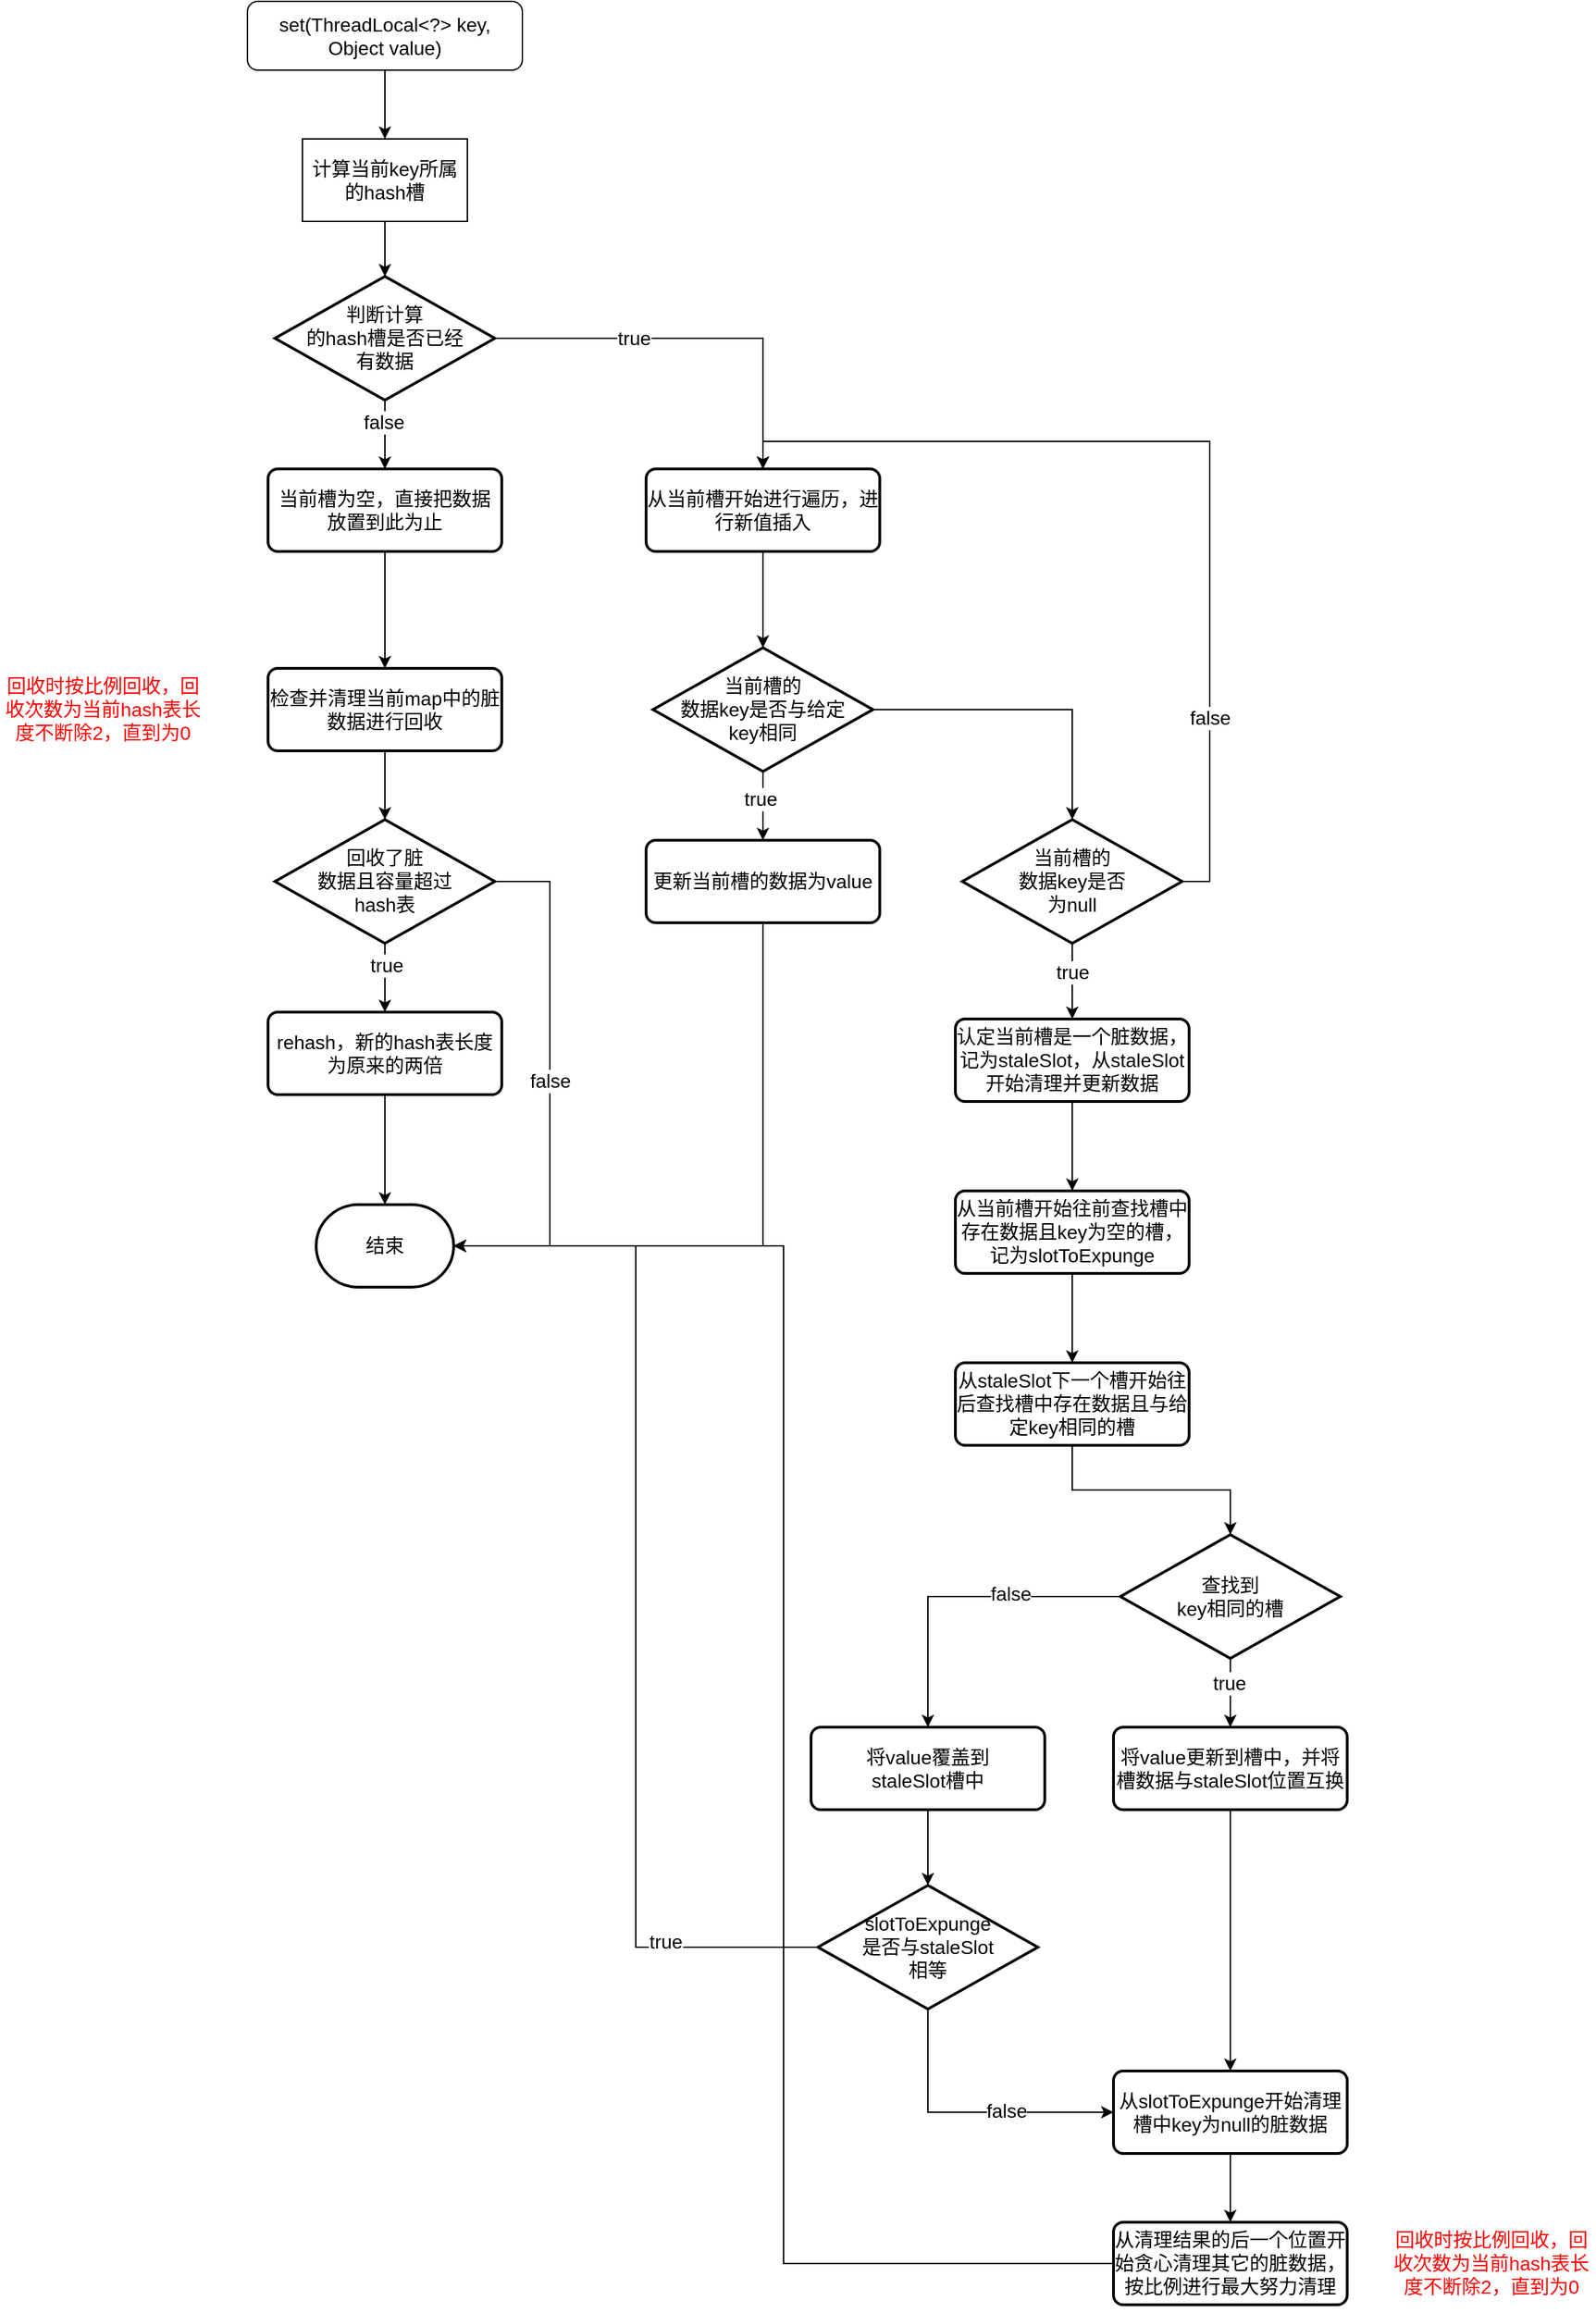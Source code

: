<mxfile version="17.4.6" type="github"><diagram id="jIPdhKrTtdvJqDzYA_ee" name="第 1 页"><mxGraphModel dx="2066" dy="1872" grid="1" gridSize="10" guides="1" tooltips="1" connect="1" arrows="1" fold="1" page="0" pageScale="1" pageWidth="827" pageHeight="1169" background="none" math="0" shadow="0"><root><mxCell id="0"/><mxCell id="1" parent="0"/><mxCell id="yfrmDNLn57NjgFo7-sTZ-3" style="edgeStyle=orthogonalEdgeStyle;rounded=0;orthogonalLoop=1;jettySize=auto;html=1;exitX=0.5;exitY=1;exitDx=0;exitDy=0;fontSize=14;" parent="1" source="yfrmDNLn57NjgFo7-sTZ-1" target="yfrmDNLn57NjgFo7-sTZ-2" edge="1"><mxGeometry relative="1" as="geometry"/></mxCell><mxCell id="yfrmDNLn57NjgFo7-sTZ-1" value="set(ThreadLocal&amp;lt;?&amp;gt; key, Object value)" style="rounded=1;whiteSpace=wrap;html=1;fontSize=14;" parent="1" vertex="1"><mxGeometry x="530" y="-410" width="200" height="50" as="geometry"/></mxCell><mxCell id="yfrmDNLn57NjgFo7-sTZ-5" style="edgeStyle=orthogonalEdgeStyle;rounded=0;orthogonalLoop=1;jettySize=auto;html=1;exitX=0.5;exitY=1;exitDx=0;exitDy=0;entryX=0.5;entryY=0;entryDx=0;entryDy=0;entryPerimeter=0;fontSize=14;" parent="1" source="yfrmDNLn57NjgFo7-sTZ-2" target="yfrmDNLn57NjgFo7-sTZ-4" edge="1"><mxGeometry relative="1" as="geometry"/></mxCell><mxCell id="yfrmDNLn57NjgFo7-sTZ-2" value="计算当前key所属的hash槽" style="rounded=0;whiteSpace=wrap;html=1;fontSize=14;" parent="1" vertex="1"><mxGeometry x="570" y="-310" width="120" height="60" as="geometry"/></mxCell><mxCell id="yfrmDNLn57NjgFo7-sTZ-7" style="edgeStyle=orthogonalEdgeStyle;rounded=0;orthogonalLoop=1;jettySize=auto;html=1;exitX=0.5;exitY=1;exitDx=0;exitDy=0;exitPerimeter=0;entryX=0.5;entryY=0;entryDx=0;entryDy=0;fontSize=14;" parent="1" source="yfrmDNLn57NjgFo7-sTZ-4" target="yfrmDNLn57NjgFo7-sTZ-6" edge="1"><mxGeometry relative="1" as="geometry"/></mxCell><mxCell id="yfrmDNLn57NjgFo7-sTZ-22" value="false" style="edgeLabel;html=1;align=center;verticalAlign=middle;resizable=0;points=[];fontSize=14;" parent="yfrmDNLn57NjgFo7-sTZ-7" vertex="1" connectable="0"><mxGeometry x="-0.352" y="-1" relative="1" as="geometry"><mxPoint as="offset"/></mxGeometry></mxCell><mxCell id="yfrmDNLn57NjgFo7-sTZ-25" style="edgeStyle=orthogonalEdgeStyle;rounded=0;orthogonalLoop=1;jettySize=auto;html=1;exitX=1;exitY=0.5;exitDx=0;exitDy=0;exitPerimeter=0;entryX=0.5;entryY=0;entryDx=0;entryDy=0;fontSize=14;" parent="1" source="yfrmDNLn57NjgFo7-sTZ-4" target="yfrmDNLn57NjgFo7-sTZ-23" edge="1"><mxGeometry relative="1" as="geometry"/></mxCell><mxCell id="yfrmDNLn57NjgFo7-sTZ-30" value="true" style="edgeLabel;html=1;align=center;verticalAlign=middle;resizable=0;points=[];fontSize=14;" parent="yfrmDNLn57NjgFo7-sTZ-25" vertex="1" connectable="0"><mxGeometry x="-0.308" relative="1" as="geometry"><mxPoint as="offset"/></mxGeometry></mxCell><mxCell id="yfrmDNLn57NjgFo7-sTZ-4" value="判断计算&lt;br&gt;的hash槽是否已经&lt;br&gt;有数据" style="strokeWidth=2;html=1;shape=mxgraph.flowchart.decision;whiteSpace=wrap;fontSize=14;" parent="1" vertex="1"><mxGeometry x="550" y="-210" width="160" height="90" as="geometry"/></mxCell><mxCell id="yfrmDNLn57NjgFo7-sTZ-9" style="edgeStyle=orthogonalEdgeStyle;rounded=0;orthogonalLoop=1;jettySize=auto;html=1;exitX=0.5;exitY=1;exitDx=0;exitDy=0;entryX=0.5;entryY=0;entryDx=0;entryDy=0;fontSize=14;" parent="1" source="yfrmDNLn57NjgFo7-sTZ-6" target="yfrmDNLn57NjgFo7-sTZ-8" edge="1"><mxGeometry relative="1" as="geometry"/></mxCell><mxCell id="yfrmDNLn57NjgFo7-sTZ-6" value="当前槽为空，直接把数据&lt;br&gt;放置到此为止" style="rounded=1;whiteSpace=wrap;html=1;absoluteArcSize=1;arcSize=14;strokeWidth=2;fontSize=14;" parent="1" vertex="1"><mxGeometry x="545" y="-70" width="170" height="60" as="geometry"/></mxCell><mxCell id="yfrmDNLn57NjgFo7-sTZ-12" style="edgeStyle=orthogonalEdgeStyle;rounded=0;orthogonalLoop=1;jettySize=auto;html=1;exitX=0.5;exitY=1;exitDx=0;exitDy=0;fontSize=14;" parent="1" source="yfrmDNLn57NjgFo7-sTZ-8" target="yfrmDNLn57NjgFo7-sTZ-11" edge="1"><mxGeometry relative="1" as="geometry"/></mxCell><mxCell id="yfrmDNLn57NjgFo7-sTZ-8" value="检查并清理当前map中的脏数据进行回收" style="rounded=1;whiteSpace=wrap;html=1;absoluteArcSize=1;arcSize=14;strokeWidth=2;fontSize=14;" parent="1" vertex="1"><mxGeometry x="545" y="75" width="170" height="60" as="geometry"/></mxCell><mxCell id="yfrmDNLn57NjgFo7-sTZ-14" style="edgeStyle=orthogonalEdgeStyle;rounded=0;orthogonalLoop=1;jettySize=auto;html=1;exitX=0.5;exitY=1;exitDx=0;exitDy=0;exitPerimeter=0;entryX=0.5;entryY=0;entryDx=0;entryDy=0;fontSize=14;" parent="1" source="yfrmDNLn57NjgFo7-sTZ-11" target="yfrmDNLn57NjgFo7-sTZ-13" edge="1"><mxGeometry relative="1" as="geometry"/></mxCell><mxCell id="yfrmDNLn57NjgFo7-sTZ-21" value="true" style="edgeLabel;html=1;align=center;verticalAlign=middle;resizable=0;points=[];fontSize=14;" parent="yfrmDNLn57NjgFo7-sTZ-14" vertex="1" connectable="0"><mxGeometry x="-0.352" y="1" relative="1" as="geometry"><mxPoint as="offset"/></mxGeometry></mxCell><mxCell id="yfrmDNLn57NjgFo7-sTZ-17" style="edgeStyle=orthogonalEdgeStyle;rounded=0;orthogonalLoop=1;jettySize=auto;html=1;exitX=1;exitY=0.5;exitDx=0;exitDy=0;exitPerimeter=0;entryX=1;entryY=0.5;entryDx=0;entryDy=0;entryPerimeter=0;fontSize=14;" parent="1" source="yfrmDNLn57NjgFo7-sTZ-11" target="yfrmDNLn57NjgFo7-sTZ-15" edge="1"><mxGeometry relative="1" as="geometry"><Array as="points"><mxPoint x="750" y="230"/><mxPoint x="750" y="495"/></Array></mxGeometry></mxCell><mxCell id="yfrmDNLn57NjgFo7-sTZ-19" value="false" style="edgeLabel;html=1;align=center;verticalAlign=middle;resizable=0;points=[];fontSize=14;" parent="yfrmDNLn57NjgFo7-sTZ-17" vertex="1" connectable="0"><mxGeometry x="-0.017" relative="1" as="geometry"><mxPoint as="offset"/></mxGeometry></mxCell><mxCell id="yfrmDNLn57NjgFo7-sTZ-11" value="回收了脏&lt;br&gt;数据且容量超过&lt;br&gt;hash表" style="strokeWidth=2;html=1;shape=mxgraph.flowchart.decision;whiteSpace=wrap;fontSize=14;" parent="1" vertex="1"><mxGeometry x="550" y="185" width="160" height="90" as="geometry"/></mxCell><mxCell id="yfrmDNLn57NjgFo7-sTZ-16" style="edgeStyle=orthogonalEdgeStyle;rounded=0;orthogonalLoop=1;jettySize=auto;html=1;exitX=0.5;exitY=1;exitDx=0;exitDy=0;fontSize=14;" parent="1" source="yfrmDNLn57NjgFo7-sTZ-13" target="yfrmDNLn57NjgFo7-sTZ-15" edge="1"><mxGeometry relative="1" as="geometry"/></mxCell><mxCell id="yfrmDNLn57NjgFo7-sTZ-13" value="rehash，新的hash表长度为原来的两倍" style="rounded=1;whiteSpace=wrap;html=1;absoluteArcSize=1;arcSize=14;strokeWidth=2;fontSize=14;" parent="1" vertex="1"><mxGeometry x="545" y="325" width="170" height="60" as="geometry"/></mxCell><mxCell id="yfrmDNLn57NjgFo7-sTZ-15" value="结束" style="strokeWidth=2;html=1;shape=mxgraph.flowchart.terminator;whiteSpace=wrap;fontSize=14;" parent="1" vertex="1"><mxGeometry x="580" y="465" width="100" height="60" as="geometry"/></mxCell><mxCell id="yfrmDNLn57NjgFo7-sTZ-26" style="edgeStyle=orthogonalEdgeStyle;rounded=0;orthogonalLoop=1;jettySize=auto;html=1;exitX=0.5;exitY=1;exitDx=0;exitDy=0;fontSize=14;" parent="1" source="yfrmDNLn57NjgFo7-sTZ-23" target="yfrmDNLn57NjgFo7-sTZ-24" edge="1"><mxGeometry relative="1" as="geometry"/></mxCell><mxCell id="yfrmDNLn57NjgFo7-sTZ-33" style="edgeStyle=orthogonalEdgeStyle;rounded=0;orthogonalLoop=1;jettySize=auto;html=1;entryX=0.5;entryY=0;entryDx=0;entryDy=0;entryPerimeter=0;fontSize=14;exitX=1;exitY=0.5;exitDx=0;exitDy=0;exitPerimeter=0;" parent="1" source="yfrmDNLn57NjgFo7-sTZ-24" target="yfrmDNLn57NjgFo7-sTZ-32" edge="1"><mxGeometry relative="1" as="geometry"><mxPoint x="980" y="235" as="sourcePoint"/></mxGeometry></mxCell><mxCell id="yfrmDNLn57NjgFo7-sTZ-23" value="从当前槽开始进行遍历，进行新值插入" style="rounded=1;whiteSpace=wrap;html=1;absoluteArcSize=1;arcSize=14;strokeWidth=2;fontSize=14;" parent="1" vertex="1"><mxGeometry x="820" y="-70" width="170" height="60" as="geometry"/></mxCell><mxCell id="yfrmDNLn57NjgFo7-sTZ-29" style="edgeStyle=orthogonalEdgeStyle;rounded=0;orthogonalLoop=1;jettySize=auto;html=1;exitX=0.5;exitY=1;exitDx=0;exitDy=0;exitPerimeter=0;fontSize=14;" parent="1" source="yfrmDNLn57NjgFo7-sTZ-24" target="yfrmDNLn57NjgFo7-sTZ-27" edge="1"><mxGeometry relative="1" as="geometry"/></mxCell><mxCell id="yfrmDNLn57NjgFo7-sTZ-31" value="true" style="edgeLabel;html=1;align=center;verticalAlign=middle;resizable=0;points=[];fontSize=14;" parent="yfrmDNLn57NjgFo7-sTZ-29" vertex="1" connectable="0"><mxGeometry x="-0.204" y="-2" relative="1" as="geometry"><mxPoint as="offset"/></mxGeometry></mxCell><mxCell id="yfrmDNLn57NjgFo7-sTZ-24" value="当前槽的&lt;br&gt;数据key是否与给定&lt;br&gt;key相同" style="strokeWidth=2;html=1;shape=mxgraph.flowchart.decision;whiteSpace=wrap;fontSize=14;" parent="1" vertex="1"><mxGeometry x="825" y="60" width="160" height="90" as="geometry"/></mxCell><mxCell id="yfrmDNLn57NjgFo7-sTZ-28" style="edgeStyle=orthogonalEdgeStyle;rounded=0;orthogonalLoop=1;jettySize=auto;html=1;exitX=0.5;exitY=1;exitDx=0;exitDy=0;entryX=1;entryY=0.5;entryDx=0;entryDy=0;entryPerimeter=0;fontSize=14;" parent="1" source="yfrmDNLn57NjgFo7-sTZ-27" target="yfrmDNLn57NjgFo7-sTZ-15" edge="1"><mxGeometry relative="1" as="geometry"/></mxCell><mxCell id="yfrmDNLn57NjgFo7-sTZ-27" value="更新当前槽的数据为value" style="rounded=1;whiteSpace=wrap;html=1;absoluteArcSize=1;arcSize=14;strokeWidth=2;fontSize=14;" parent="1" vertex="1"><mxGeometry x="820" y="200" width="170" height="60" as="geometry"/></mxCell><mxCell id="yfrmDNLn57NjgFo7-sTZ-34" style="edgeStyle=orthogonalEdgeStyle;rounded=0;orthogonalLoop=1;jettySize=auto;html=1;exitX=1;exitY=0.5;exitDx=0;exitDy=0;exitPerimeter=0;entryX=0.5;entryY=0;entryDx=0;entryDy=0;fontSize=14;" parent="1" source="yfrmDNLn57NjgFo7-sTZ-32" target="yfrmDNLn57NjgFo7-sTZ-23" edge="1"><mxGeometry relative="1" as="geometry"/></mxCell><mxCell id="yfrmDNLn57NjgFo7-sTZ-35" value="false" style="edgeLabel;html=1;align=center;verticalAlign=middle;resizable=0;points=[];fontSize=14;" parent="yfrmDNLn57NjgFo7-sTZ-34" vertex="1" connectable="0"><mxGeometry x="-0.592" relative="1" as="geometry"><mxPoint as="offset"/></mxGeometry></mxCell><mxCell id="yfrmDNLn57NjgFo7-sTZ-37" style="edgeStyle=orthogonalEdgeStyle;rounded=0;orthogonalLoop=1;jettySize=auto;html=1;exitX=0.5;exitY=1;exitDx=0;exitDy=0;exitPerimeter=0;entryX=0.5;entryY=0;entryDx=0;entryDy=0;fontSize=14;" parent="1" source="yfrmDNLn57NjgFo7-sTZ-32" target="yfrmDNLn57NjgFo7-sTZ-36" edge="1"><mxGeometry relative="1" as="geometry"/></mxCell><mxCell id="yfrmDNLn57NjgFo7-sTZ-38" value="true" style="edgeLabel;html=1;align=center;verticalAlign=middle;resizable=0;points=[];fontSize=14;" parent="yfrmDNLn57NjgFo7-sTZ-37" vertex="1" connectable="0"><mxGeometry x="-0.246" relative="1" as="geometry"><mxPoint as="offset"/></mxGeometry></mxCell><mxCell id="yfrmDNLn57NjgFo7-sTZ-32" value="当前槽的&lt;br&gt;数据key是否&lt;br&gt;为null" style="strokeWidth=2;html=1;shape=mxgraph.flowchart.decision;whiteSpace=wrap;fontSize=14;" parent="1" vertex="1"><mxGeometry x="1050" y="185" width="160" height="90" as="geometry"/></mxCell><mxCell id="yfrmDNLn57NjgFo7-sTZ-40" style="edgeStyle=orthogonalEdgeStyle;rounded=0;orthogonalLoop=1;jettySize=auto;html=1;exitX=0.5;exitY=1;exitDx=0;exitDy=0;entryX=0.5;entryY=0;entryDx=0;entryDy=0;fontSize=14;" parent="1" source="yfrmDNLn57NjgFo7-sTZ-36" target="yfrmDNLn57NjgFo7-sTZ-39" edge="1"><mxGeometry relative="1" as="geometry"/></mxCell><mxCell id="yfrmDNLn57NjgFo7-sTZ-36" value="认定当前槽是一个脏数据，记为staleSlot，从staleSlot开始清理并更新数据" style="rounded=1;whiteSpace=wrap;html=1;absoluteArcSize=1;arcSize=14;strokeWidth=2;fontSize=14;" parent="1" vertex="1"><mxGeometry x="1045" y="330" width="170" height="60" as="geometry"/></mxCell><mxCell id="yfrmDNLn57NjgFo7-sTZ-42" style="edgeStyle=orthogonalEdgeStyle;rounded=0;orthogonalLoop=1;jettySize=auto;html=1;exitX=0.5;exitY=1;exitDx=0;exitDy=0;fontSize=14;" parent="1" source="yfrmDNLn57NjgFo7-sTZ-39" target="yfrmDNLn57NjgFo7-sTZ-41" edge="1"><mxGeometry relative="1" as="geometry"/></mxCell><mxCell id="yfrmDNLn57NjgFo7-sTZ-39" value="从当前槽开始往前查找槽中存在数据且key为空的槽，记为slotToExpunge" style="rounded=1;whiteSpace=wrap;html=1;absoluteArcSize=1;arcSize=14;strokeWidth=2;fontSize=14;" parent="1" vertex="1"><mxGeometry x="1045" y="455" width="170" height="60" as="geometry"/></mxCell><mxCell id="yfrmDNLn57NjgFo7-sTZ-45" style="edgeStyle=orthogonalEdgeStyle;rounded=0;orthogonalLoop=1;jettySize=auto;html=1;exitX=0.5;exitY=1;exitDx=0;exitDy=0;entryX=0.5;entryY=0;entryDx=0;entryDy=0;entryPerimeter=0;fontSize=14;" parent="1" source="yfrmDNLn57NjgFo7-sTZ-41" target="yfrmDNLn57NjgFo7-sTZ-44" edge="1"><mxGeometry relative="1" as="geometry"/></mxCell><mxCell id="yfrmDNLn57NjgFo7-sTZ-41" value="从staleSlot下一个槽开始往后查找槽中存在数据且与给定key相同的槽" style="rounded=1;whiteSpace=wrap;html=1;absoluteArcSize=1;arcSize=14;strokeWidth=2;fontSize=14;" parent="1" vertex="1"><mxGeometry x="1045" y="580" width="170" height="60" as="geometry"/></mxCell><mxCell id="yfrmDNLn57NjgFo7-sTZ-47" style="edgeStyle=orthogonalEdgeStyle;rounded=0;orthogonalLoop=1;jettySize=auto;html=1;exitX=0.5;exitY=1;exitDx=0;exitDy=0;exitPerimeter=0;fontSize=14;" parent="1" source="yfrmDNLn57NjgFo7-sTZ-44" target="yfrmDNLn57NjgFo7-sTZ-46" edge="1"><mxGeometry relative="1" as="geometry"/></mxCell><mxCell id="yfrmDNLn57NjgFo7-sTZ-48" value="true" style="edgeLabel;html=1;align=center;verticalAlign=middle;resizable=0;points=[];fontSize=14;" parent="yfrmDNLn57NjgFo7-sTZ-47" vertex="1" connectable="0"><mxGeometry x="-0.288" y="-1" relative="1" as="geometry"><mxPoint as="offset"/></mxGeometry></mxCell><mxCell id="yfrmDNLn57NjgFo7-sTZ-56" style="edgeStyle=orthogonalEdgeStyle;rounded=0;orthogonalLoop=1;jettySize=auto;html=1;exitX=0;exitY=0.5;exitDx=0;exitDy=0;exitPerimeter=0;fontSize=14;" parent="1" source="yfrmDNLn57NjgFo7-sTZ-44" target="yfrmDNLn57NjgFo7-sTZ-54" edge="1"><mxGeometry relative="1" as="geometry"/></mxCell><mxCell id="yfrmDNLn57NjgFo7-sTZ-57" value="false" style="edgeLabel;html=1;align=center;verticalAlign=middle;resizable=0;points=[];fontSize=14;" parent="yfrmDNLn57NjgFo7-sTZ-56" vertex="1" connectable="0"><mxGeometry x="-0.316" y="-2" relative="1" as="geometry"><mxPoint as="offset"/></mxGeometry></mxCell><mxCell id="yfrmDNLn57NjgFo7-sTZ-44" value="查找到&lt;br&gt;key相同的槽" style="strokeWidth=2;html=1;shape=mxgraph.flowchart.decision;whiteSpace=wrap;fontSize=14;" parent="1" vertex="1"><mxGeometry x="1165" y="705" width="160" height="90" as="geometry"/></mxCell><mxCell id="yfrmDNLn57NjgFo7-sTZ-50" style="edgeStyle=orthogonalEdgeStyle;rounded=0;orthogonalLoop=1;jettySize=auto;html=1;exitX=0.5;exitY=1;exitDx=0;exitDy=0;fontSize=14;" parent="1" source="yfrmDNLn57NjgFo7-sTZ-46" target="yfrmDNLn57NjgFo7-sTZ-49" edge="1"><mxGeometry relative="1" as="geometry"/></mxCell><mxCell id="yfrmDNLn57NjgFo7-sTZ-46" value="将value更新到槽中，并将槽数据与staleSlot位置互换" style="rounded=1;whiteSpace=wrap;html=1;absoluteArcSize=1;arcSize=14;strokeWidth=2;fontSize=14;" parent="1" vertex="1"><mxGeometry x="1160" y="845" width="170" height="60" as="geometry"/></mxCell><mxCell id="yfrmDNLn57NjgFo7-sTZ-52" style="edgeStyle=orthogonalEdgeStyle;rounded=0;orthogonalLoop=1;jettySize=auto;html=1;exitX=0.5;exitY=1;exitDx=0;exitDy=0;fontSize=14;" parent="1" source="yfrmDNLn57NjgFo7-sTZ-49" target="yfrmDNLn57NjgFo7-sTZ-51" edge="1"><mxGeometry relative="1" as="geometry"/></mxCell><mxCell id="yfrmDNLn57NjgFo7-sTZ-49" value="从slotToExpunge开始清理槽中key为null的脏数据" style="rounded=1;whiteSpace=wrap;html=1;absoluteArcSize=1;arcSize=14;strokeWidth=2;fontSize=14;" parent="1" vertex="1"><mxGeometry x="1160" y="1095" width="170" height="60" as="geometry"/></mxCell><mxCell id="yfrmDNLn57NjgFo7-sTZ-53" style="edgeStyle=orthogonalEdgeStyle;rounded=0;orthogonalLoop=1;jettySize=auto;html=1;exitX=0;exitY=0.5;exitDx=0;exitDy=0;entryX=1;entryY=0.5;entryDx=0;entryDy=0;entryPerimeter=0;fontSize=14;" parent="1" source="yfrmDNLn57NjgFo7-sTZ-51" target="yfrmDNLn57NjgFo7-sTZ-15" edge="1"><mxGeometry relative="1" as="geometry"/></mxCell><mxCell id="yfrmDNLn57NjgFo7-sTZ-51" value="从清理结果的后一个位置开始贪心清理其它的脏数据，按比例进行最大努力清理" style="rounded=1;whiteSpace=wrap;html=1;absoluteArcSize=1;arcSize=14;strokeWidth=2;fontSize=14;" parent="1" vertex="1"><mxGeometry x="1160" y="1205" width="170" height="60" as="geometry"/></mxCell><mxCell id="yfrmDNLn57NjgFo7-sTZ-59" style="edgeStyle=orthogonalEdgeStyle;rounded=0;orthogonalLoop=1;jettySize=auto;html=1;exitX=0.5;exitY=1;exitDx=0;exitDy=0;entryX=0.5;entryY=0;entryDx=0;entryDy=0;entryPerimeter=0;fontSize=14;" parent="1" source="yfrmDNLn57NjgFo7-sTZ-54" target="yfrmDNLn57NjgFo7-sTZ-58" edge="1"><mxGeometry relative="1" as="geometry"/></mxCell><mxCell id="yfrmDNLn57NjgFo7-sTZ-54" value="将value覆盖到&lt;br&gt;staleSlot槽中" style="rounded=1;whiteSpace=wrap;html=1;absoluteArcSize=1;arcSize=14;strokeWidth=2;fontSize=14;" parent="1" vertex="1"><mxGeometry x="940" y="845" width="170" height="60" as="geometry"/></mxCell><mxCell id="yfrmDNLn57NjgFo7-sTZ-61" style="edgeStyle=orthogonalEdgeStyle;rounded=0;orthogonalLoop=1;jettySize=auto;html=1;exitX=0.5;exitY=1;exitDx=0;exitDy=0;exitPerimeter=0;entryX=0;entryY=0.5;entryDx=0;entryDy=0;fontSize=14;" parent="1" source="yfrmDNLn57NjgFo7-sTZ-58" target="yfrmDNLn57NjgFo7-sTZ-49" edge="1"><mxGeometry relative="1" as="geometry"/></mxCell><mxCell id="yfrmDNLn57NjgFo7-sTZ-65" value="false" style="edgeLabel;html=1;align=center;verticalAlign=middle;resizable=0;points=[];fontSize=14;" parent="yfrmDNLn57NjgFo7-sTZ-61" vertex="1" connectable="0"><mxGeometry x="0.251" y="1" relative="1" as="geometry"><mxPoint as="offset"/></mxGeometry></mxCell><mxCell id="yfrmDNLn57NjgFo7-sTZ-63" style="edgeStyle=orthogonalEdgeStyle;rounded=0;orthogonalLoop=1;jettySize=auto;html=1;exitX=0;exitY=0.5;exitDx=0;exitDy=0;exitPerimeter=0;entryX=1;entryY=0.5;entryDx=0;entryDy=0;entryPerimeter=0;fontSize=14;" parent="1" source="yfrmDNLn57NjgFo7-sTZ-58" target="yfrmDNLn57NjgFo7-sTZ-15" edge="1"><mxGeometry relative="1" as="geometry"/></mxCell><mxCell id="yfrmDNLn57NjgFo7-sTZ-64" value="true" style="edgeLabel;html=1;align=center;verticalAlign=middle;resizable=0;points=[];fontSize=14;" parent="yfrmDNLn57NjgFo7-sTZ-63" vertex="1" connectable="0"><mxGeometry x="-0.716" y="-4" relative="1" as="geometry"><mxPoint x="-1" as="offset"/></mxGeometry></mxCell><mxCell id="yfrmDNLn57NjgFo7-sTZ-58" value="slotToExpunge&lt;br&gt;是否与staleSlot&lt;br&gt;相等" style="strokeWidth=2;html=1;shape=mxgraph.flowchart.decision;whiteSpace=wrap;fontSize=14;" parent="1" vertex="1"><mxGeometry x="945" y="960" width="160" height="90" as="geometry"/></mxCell><mxCell id="yfrmDNLn57NjgFo7-sTZ-67" value="&lt;font color=&quot;#ff0000&quot;&gt;回收时按比例回收，回收次数为当前hash表长度不断除2，直到为0&lt;/font&gt;" style="text;html=1;strokeColor=none;fillColor=none;align=center;verticalAlign=middle;whiteSpace=wrap;rounded=0;fontSize=14;" parent="1" vertex="1"><mxGeometry x="350" y="70" width="150" height="70" as="geometry"/></mxCell><mxCell id="yfrmDNLn57NjgFo7-sTZ-69" value="&lt;font color=&quot;#ff0000&quot;&gt;回收时按比例回收，回收次数为当前hash表长度不断除2，直到为0&lt;/font&gt;" style="text;html=1;strokeColor=none;fillColor=none;align=center;verticalAlign=middle;whiteSpace=wrap;rounded=0;fontSize=14;" parent="1" vertex="1"><mxGeometry x="1360" y="1200" width="150" height="70" as="geometry"/></mxCell></root></mxGraphModel></diagram></mxfile>